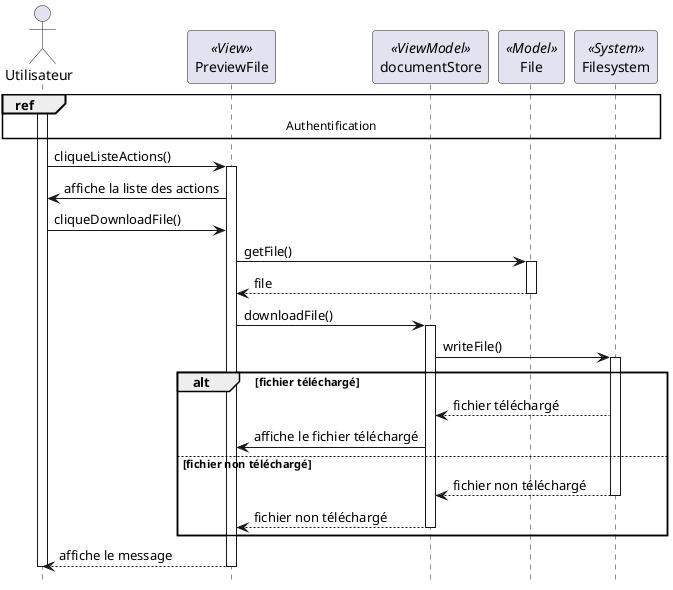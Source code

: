 @startuml sequence_download_file

hide footbox


actor "Utilisateur" as user
participant "PreviewFile" as fileView << View >>
participant "documentStore" as docVm << ViewModel >>
participant "File" as fileM << Model >>
participant "Filesystem" as fs << System >>



ref over user, fileView, docVm, fileM, fs : Authentification
activate user
user -> fileView : cliqueListeActions()
activate fileView
fileView -> user : affiche la liste des actions
user -> fileView : cliqueDownloadFile()
fileView -> fileM : getFile()
activate  fileM
fileM --> fileView : file
deactivate fileM
fileView -> docVm : downloadFile()
activate docVm
docVm -> fs : writeFile()
activate fs
alt fichier téléchargé
        fs --> docVm : fichier téléchargé
        docVm -> fileView : affiche le fichier téléchargé
    else fichier non téléchargé
        fs --> docVm : fichier non téléchargé
        deactivate fs
        docVm --> fileView : fichier non téléchargé
        deactivate docVm
end
fileView --> user : affiche le message

deactivate fileView
deactivate user
